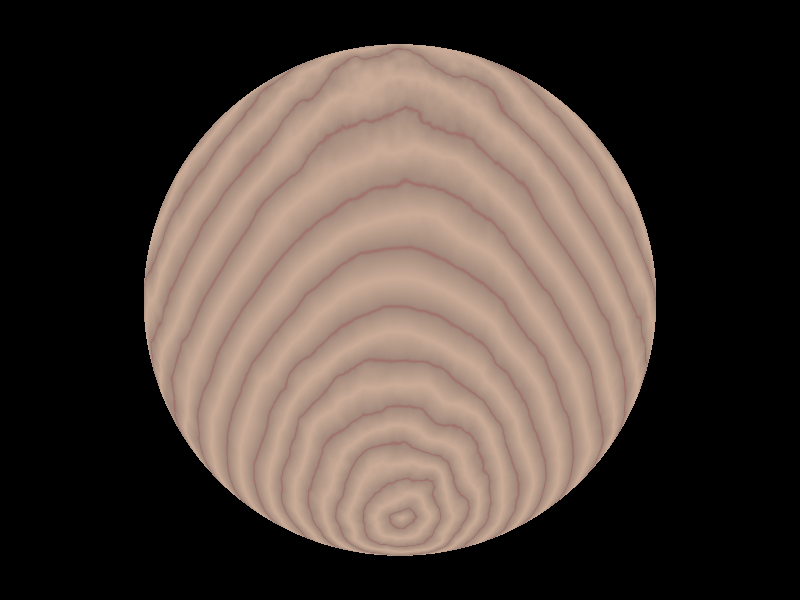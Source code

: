 #include "colors.inc"
#include "stones.inc"
#include "textures.inc"
#include "shapes.inc"
#include "glass.inc"
#include "metals.inc"
#include "woods.inc"

camera {
	location <0, 2, -3>
	look_at  <0, 1,  2>
}

sphere {
	<0, 1, 2>, 2
	texture {
		pigment {
			wood
			color_map {
				[0.0 color DarkTan]
				[0.9 color DarkBrown]
				[1.0 color VeryDarkBrown]
			}
			turbulence 0.05
			scale <0.2, 0.3, 1>
		}
		finish { phong 1 }
	}
}

sphere {
	<0, 1, 2>, 2
	texture {
		pigment {
			wood
			color_map {
				[0.0 color Red]
				[0.5 color Red]
				[0.5 color Blue]
				[1.0 color Blue]
			}
			scale <0.2, 0.3, 1>
		}
		finish { phong 1 }
	}
}
